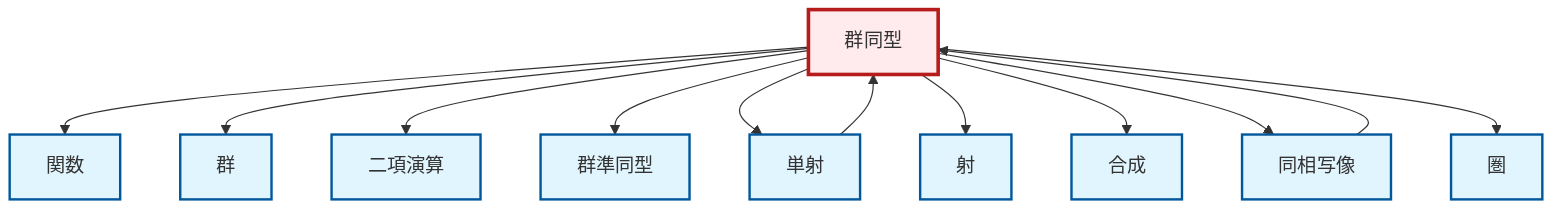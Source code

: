 graph TD
    classDef definition fill:#e1f5fe,stroke:#01579b,stroke-width:2px
    classDef theorem fill:#f3e5f5,stroke:#4a148c,stroke-width:2px
    classDef axiom fill:#fff3e0,stroke:#e65100,stroke-width:2px
    classDef example fill:#e8f5e9,stroke:#1b5e20,stroke-width:2px
    classDef current fill:#ffebee,stroke:#b71c1c,stroke-width:3px
    def-composition["合成"]:::definition
    def-isomorphism["群同型"]:::definition
    def-homomorphism["群準同型"]:::definition
    def-homeomorphism["同相写像"]:::definition
    def-binary-operation["二項演算"]:::definition
    def-morphism["射"]:::definition
    def-category["圏"]:::definition
    def-function["関数"]:::definition
    def-monomorphism["単射"]:::definition
    def-group["群"]:::definition
    def-isomorphism --> def-function
    def-isomorphism --> def-group
    def-monomorphism --> def-isomorphism
    def-isomorphism --> def-binary-operation
    def-isomorphism --> def-homomorphism
    def-isomorphism --> def-monomorphism
    def-isomorphism --> def-morphism
    def-isomorphism --> def-composition
    def-homeomorphism --> def-isomorphism
    def-isomorphism --> def-homeomorphism
    def-isomorphism --> def-category
    class def-isomorphism current